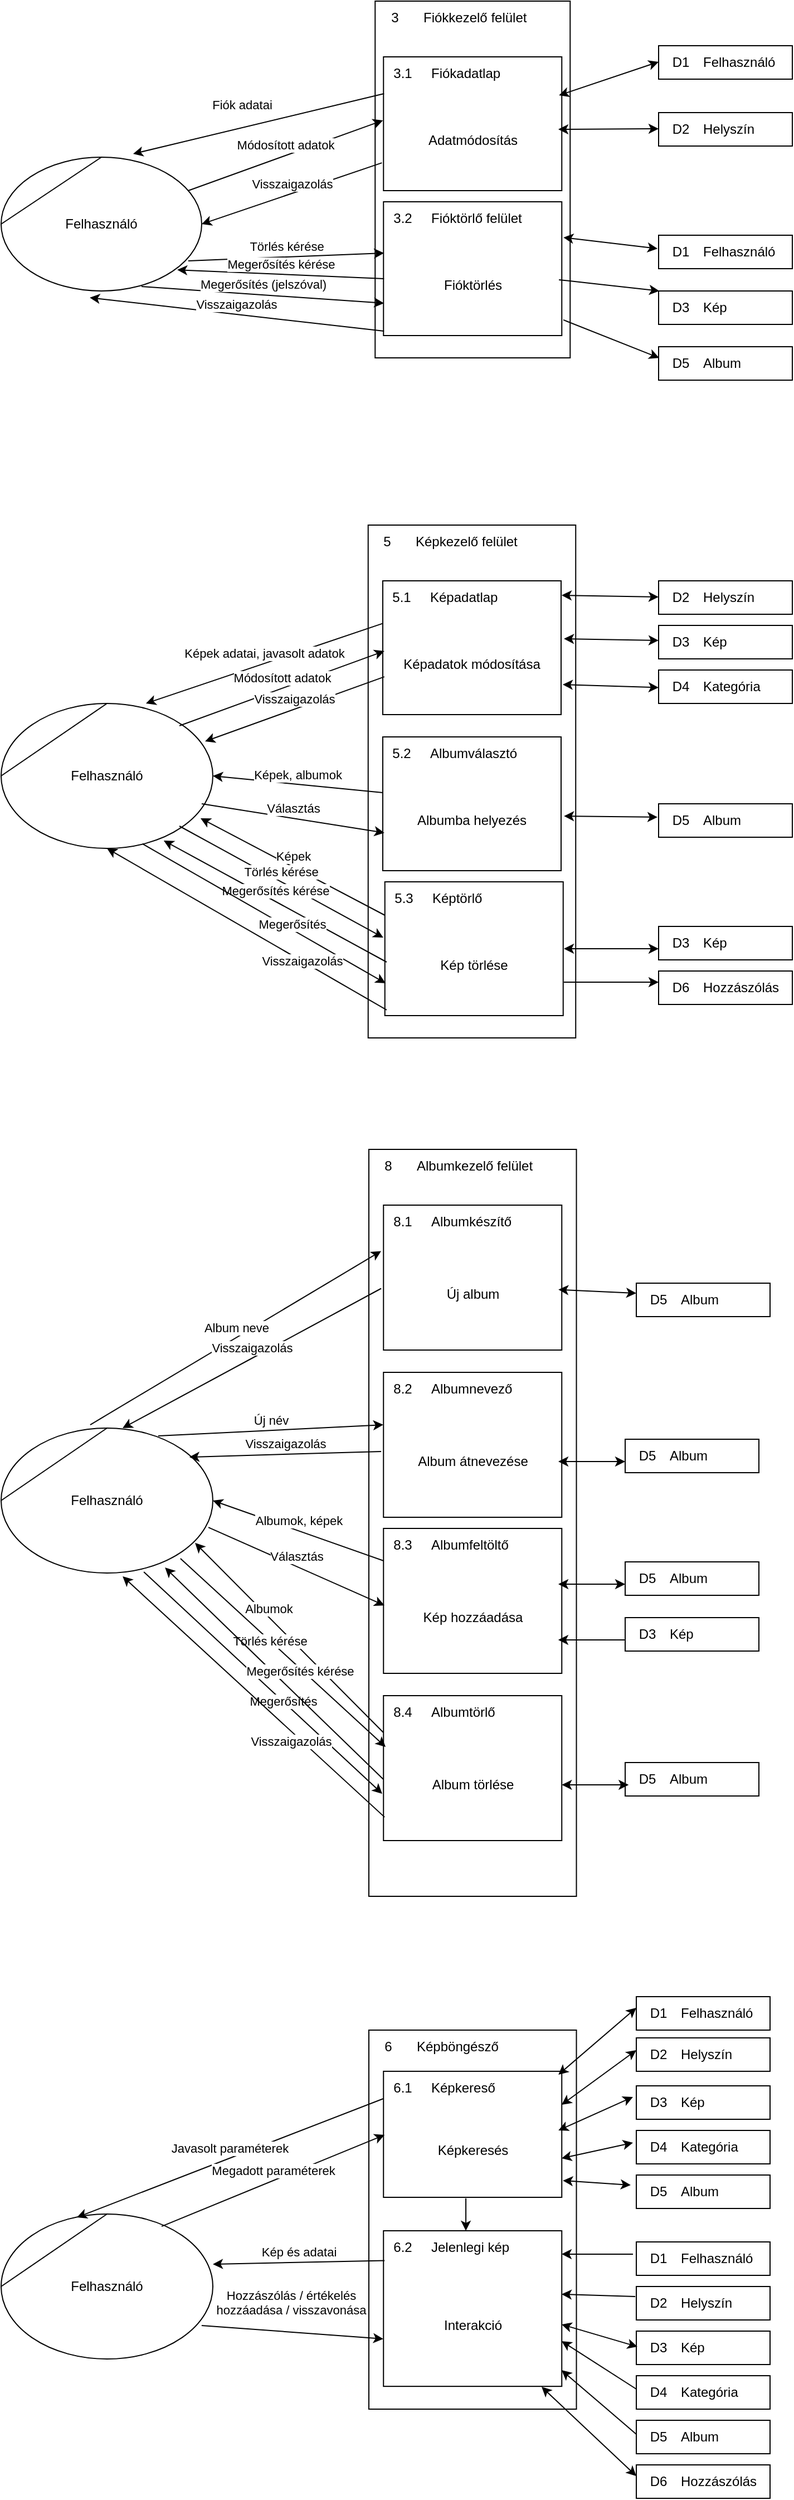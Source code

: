 <mxfile version="20.8.20" type="device"><diagram name="Page-1" id="T1w9pphFqEDVjOHzvAUB"><mxGraphModel dx="1434" dy="782" grid="1" gridSize="10" guides="1" tooltips="1" connect="1" arrows="1" fold="1" page="1" pageScale="1" pageWidth="850" pageHeight="1100" math="0" shadow="0"><root><mxCell id="0"/><mxCell id="1" parent="0"/><mxCell id="KtsUiahS996aMo-irv2C-1" value="" style="html=1;dashed=0;whitespace=wrap;shape=mxgraph.dfd.process;align=center;container=1;collapsible=0;spacingTop=30;" parent="1" vertex="1"><mxGeometry x="345.63" y="80" width="175" height="320" as="geometry"/></mxCell><mxCell id="KtsUiahS996aMo-irv2C-2" value="3" style="text;html=1;strokeColor=none;fillColor=none;align=center;verticalAlign=middle;whiteSpace=wrap;rounded=0;movable=0;resizable=0;rotatable=0;cloneable=0;deletable=0;connectable=0;allowArrows=0;pointerEvents=1;" parent="KtsUiahS996aMo-irv2C-1" vertex="1"><mxGeometry width="35" height="30" as="geometry"/></mxCell><mxCell id="KtsUiahS996aMo-irv2C-3" value="Fiókkezelő felület" style="text;html=1;strokeColor=none;fillColor=none;align=left;verticalAlign=middle;whiteSpace=wrap;rounded=0;movable=0;resizable=0;connectable=0;allowArrows=0;rotatable=0;cloneable=0;deletable=0;spacingLeft=6;autosize=1;resizeWidth=0;" parent="KtsUiahS996aMo-irv2C-1" vertex="1"><mxGeometry x="35" width="120" height="30" as="geometry"/></mxCell><mxCell id="I2W6EsrsI5JQL8jEKUmp-7" value="Fióktörlés" style="html=1;dashed=0;whitespace=wrap;shape=mxgraph.dfd.process2;align=center;container=1;collapsible=0;spacingTop=30;" parent="KtsUiahS996aMo-irv2C-1" vertex="1"><mxGeometry x="7.5" y="180" width="160" height="120" as="geometry"/></mxCell><mxCell id="I2W6EsrsI5JQL8jEKUmp-8" value="3.2" style="text;html=1;strokeColor=none;fillColor=none;align=center;verticalAlign=middle;whiteSpace=wrap;rounded=0;connectable=0;allowArrows=0;editable=1;movable=0;resizable=0;rotatable=0;deletable=0;locked=0;cloneable=0;" parent="I2W6EsrsI5JQL8jEKUmp-7" vertex="1"><mxGeometry width="35" height="30" as="geometry"/></mxCell><mxCell id="I2W6EsrsI5JQL8jEKUmp-9" value="Fióktörlő felület" style="text;strokeColor=none;fillColor=none;align=left;verticalAlign=middle;whiteSpace=wrap;rounded=0;autosize=1;connectable=0;allowArrows=0;movable=0;resizable=0;rotatable=0;deletable=0;cloneable=0;spacingLeft=6;fontStyle=0;html=1;" parent="I2W6EsrsI5JQL8jEKUmp-7" vertex="1"><mxGeometry x="35" width="110" height="30" as="geometry"/></mxCell><mxCell id="I2W6EsrsI5JQL8jEKUmp-22" value="" style="endArrow=classic;html=1;rounded=0;verticalAlign=bottom;exitX=0.984;exitY=0.583;exitDx=0;exitDy=0;exitPerimeter=0;" parent="I2W6EsrsI5JQL8jEKUmp-7" source="I2W6EsrsI5JQL8jEKUmp-7" edge="1"><mxGeometry width="50" height="50" relative="1" as="geometry"><mxPoint x="127.5" y="80" as="sourcePoint"/><mxPoint x="247.5" y="80" as="targetPoint"/></mxGeometry></mxCell><mxCell id="KtsUiahS996aMo-irv2C-7" value="Adatmódosítás" style="html=1;dashed=0;whitespace=wrap;shape=mxgraph.dfd.process2;align=center;container=1;collapsible=0;spacingTop=30;" parent="KtsUiahS996aMo-irv2C-1" vertex="1"><mxGeometry x="7.5" y="50" width="160" height="120" as="geometry"/></mxCell><mxCell id="KtsUiahS996aMo-irv2C-8" value="3.1" style="text;html=1;strokeColor=none;fillColor=none;align=center;verticalAlign=middle;whiteSpace=wrap;rounded=0;connectable=0;allowArrows=0;editable=1;movable=0;resizable=0;rotatable=0;deletable=0;locked=0;cloneable=0;" parent="KtsUiahS996aMo-irv2C-7" vertex="1"><mxGeometry width="35" height="30" as="geometry"/></mxCell><mxCell id="KtsUiahS996aMo-irv2C-9" value="Fiókadatlap" style="text;strokeColor=none;fillColor=none;align=left;verticalAlign=middle;whiteSpace=wrap;rounded=0;autosize=1;connectable=0;allowArrows=0;movable=0;resizable=0;rotatable=0;deletable=0;cloneable=0;spacingLeft=6;fontStyle=0;html=1;" parent="KtsUiahS996aMo-irv2C-7" vertex="1"><mxGeometry x="35" width="90" height="30" as="geometry"/></mxCell><mxCell id="KtsUiahS996aMo-irv2C-10" value="Felhasználó" style="shape=stencil(tZRtjoMgEIZPw98GJR6gYXfvQe10nZQCAbYft99RNKlW7GajiTGZeeXhnZGBCRka5YCVvGHig5VlwTm9Kb5NYhUc1DElr8qjOmhISojenuGGx9gz0DTgMbaq+GR8T9+0j5C1NYYgaE0YKU86wRQaWsvvCdZv/xhFjvgXiOB7kynLyq+/Y3fVNuBiI79j7OB+db/rgceOi61+3Grg4v9YISmTO9xCHlR9/vb2xxxnzYDW6AK8OfLTeZzO66ynzM5CnqyHBUsn1DqN9UITnWoH/kUY5Iu9PtVUzRY1jx4IGk22K9UioSs+44+uvFxl3bKX1nTZdE12iV8=);whiteSpace=wrap;html=1;" parent="1" vertex="1"><mxGeometry x="10" y="220" width="180" height="120" as="geometry"/></mxCell><mxCell id="KtsUiahS996aMo-irv2C-11" value="Fiók adatai" style="endArrow=classic;html=1;rounded=0;verticalAlign=bottom;entryX=0.658;entryY=-0.025;entryDx=0;entryDy=0;entryPerimeter=0;exitX=0.003;exitY=0.275;exitDx=0;exitDy=0;exitPerimeter=0;" parent="1" source="KtsUiahS996aMo-irv2C-7" target="KtsUiahS996aMo-irv2C-10" edge="1"><mxGeometry x="0.111" y="-11" width="50" height="50" relative="1" as="geometry"><mxPoint x="190" y="150" as="sourcePoint"/><mxPoint x="310" y="150" as="targetPoint"/><mxPoint as="offset"/></mxGeometry></mxCell><mxCell id="KtsUiahS996aMo-irv2C-12" value="Módosított adatok" style="endArrow=classic;html=1;rounded=0;verticalAlign=bottom;entryX=-0.003;entryY=0.475;entryDx=0;entryDy=0;entryPerimeter=0;exitX=0.933;exitY=0.25;exitDx=0;exitDy=0;exitPerimeter=0;" parent="1" source="KtsUiahS996aMo-irv2C-10" target="KtsUiahS996aMo-irv2C-7" edge="1"><mxGeometry width="50" height="50" relative="1" as="geometry"><mxPoint x="180" y="230" as="sourcePoint"/><mxPoint x="280" y="230" as="targetPoint"/></mxGeometry></mxCell><mxCell id="KtsUiahS996aMo-irv2C-13" value="Visszaigazolás" style="endArrow=classic;html=1;rounded=0;verticalAlign=bottom;exitX=-0.009;exitY=0.792;exitDx=0;exitDy=0;exitPerimeter=0;entryX=1;entryY=0.5;entryDx=0;entryDy=0;" parent="1" source="KtsUiahS996aMo-irv2C-7" target="KtsUiahS996aMo-irv2C-10" edge="1"><mxGeometry width="50" height="50" relative="1" as="geometry"><mxPoint x="240" y="250" as="sourcePoint"/><mxPoint x="360" y="250" as="targetPoint"/></mxGeometry></mxCell><mxCell id="I2W6EsrsI5JQL8jEKUmp-1" value="Felhasználó" style="html=1;dashed=0;whitespace=wrap;shape=mxgraph.dfd.dataStoreID2;align=left;spacingLeft=38;container=1;collapsible=0;" parent="1" vertex="1"><mxGeometry x="600" y="120" width="120" height="30" as="geometry"/></mxCell><mxCell id="I2W6EsrsI5JQL8jEKUmp-2" value="D1" style="text;html=1;strokeColor=none;fillColor=none;align=center;verticalAlign=middle;whiteSpace=wrap;rounded=0;connectable=0;allowArrows=0;movable=0;resizable=0;rotatable=0;cloneable=0;deletable=0;" parent="I2W6EsrsI5JQL8jEKUmp-1" vertex="1"><mxGeometry x="5" width="30" height="30" as="geometry"/></mxCell><mxCell id="I2W6EsrsI5JQL8jEKUmp-3" value="Helyszín" style="html=1;dashed=0;whitespace=wrap;shape=mxgraph.dfd.dataStoreID2;align=left;spacingLeft=38;container=1;collapsible=0;" parent="1" vertex="1"><mxGeometry x="600" y="180" width="120" height="30" as="geometry"/></mxCell><mxCell id="I2W6EsrsI5JQL8jEKUmp-4" value="D2" style="text;html=1;strokeColor=none;fillColor=none;align=center;verticalAlign=middle;whiteSpace=wrap;rounded=0;connectable=0;allowArrows=0;movable=0;resizable=0;rotatable=0;cloneable=0;deletable=0;" parent="I2W6EsrsI5JQL8jEKUmp-3" vertex="1"><mxGeometry x="5" width="30" height="30" as="geometry"/></mxCell><mxCell id="I2W6EsrsI5JQL8jEKUmp-5" value="" style="endArrow=classic;startArrow=classic;html=1;rounded=0;verticalAlign=bottom;exitX=0.984;exitY=0.288;exitDx=0;exitDy=0;exitPerimeter=0;" parent="1" source="KtsUiahS996aMo-irv2C-7" edge="1"><mxGeometry width="50" height="50" relative="1" as="geometry"><mxPoint x="530" y="140" as="sourcePoint"/><mxPoint x="600" y="134.5" as="targetPoint"/></mxGeometry></mxCell><mxCell id="I2W6EsrsI5JQL8jEKUmp-6" value="" style="endArrow=classic;startArrow=classic;html=1;rounded=0;verticalAlign=bottom;exitX=0.984;exitY=0.288;exitDx=0;exitDy=0;exitPerimeter=0;" parent="1" edge="1"><mxGeometry width="50" height="50" relative="1" as="geometry"><mxPoint x="510" y="195" as="sourcePoint"/><mxPoint x="600" y="194.5" as="targetPoint"/></mxGeometry></mxCell><mxCell id="I2W6EsrsI5JQL8jEKUmp-10" value="Törlés kérése" style="endArrow=classic;html=1;rounded=0;verticalAlign=bottom;entryX=0.003;entryY=0.383;entryDx=0;entryDy=0;entryPerimeter=0;exitX=0.933;exitY=0.775;exitDx=0;exitDy=0;exitPerimeter=0;" parent="1" source="KtsUiahS996aMo-irv2C-10" target="I2W6EsrsI5JQL8jEKUmp-7" edge="1"><mxGeometry width="50" height="50" relative="1" as="geometry"><mxPoint x="160" y="290" as="sourcePoint"/><mxPoint x="280" y="290" as="targetPoint"/></mxGeometry></mxCell><mxCell id="I2W6EsrsI5JQL8jEKUmp-11" value="Megerősítés kérése" style="endArrow=classic;html=1;rounded=0;verticalAlign=bottom;entryX=0.878;entryY=0.842;entryDx=0;entryDy=0;entryPerimeter=0;exitX=0.003;exitY=0.575;exitDx=0;exitDy=0;exitPerimeter=0;" parent="1" source="I2W6EsrsI5JQL8jEKUmp-7" target="KtsUiahS996aMo-irv2C-10" edge="1"><mxGeometry width="50" height="50" relative="1" as="geometry"><mxPoint x="210" y="340" as="sourcePoint"/><mxPoint x="330" y="340" as="targetPoint"/></mxGeometry></mxCell><mxCell id="I2W6EsrsI5JQL8jEKUmp-12" value="Megerősítés (jelszóval)" style="endArrow=classic;html=1;rounded=0;verticalAlign=bottom;entryX=0.003;entryY=0.758;entryDx=0;entryDy=0;entryPerimeter=0;exitX=0.7;exitY=0.967;exitDx=0;exitDy=0;exitPerimeter=0;" parent="1" source="KtsUiahS996aMo-irv2C-10" target="I2W6EsrsI5JQL8jEKUmp-7" edge="1"><mxGeometry width="50" height="50" relative="1" as="geometry"><mxPoint x="130" y="300" as="sourcePoint"/><mxPoint x="250" y="300" as="targetPoint"/></mxGeometry></mxCell><mxCell id="I2W6EsrsI5JQL8jEKUmp-13" value="Visszaigazolás" style="endArrow=classic;html=1;rounded=0;verticalAlign=bottom;exitX=0.003;exitY=0.967;exitDx=0;exitDy=0;exitPerimeter=0;entryX=0.442;entryY=1.05;entryDx=0;entryDy=0;entryPerimeter=0;" parent="1" source="I2W6EsrsI5JQL8jEKUmp-7" target="KtsUiahS996aMo-irv2C-10" edge="1"><mxGeometry width="50" height="50" relative="1" as="geometry"><mxPoint y="300" as="sourcePoint"/><mxPoint x="120" y="300" as="targetPoint"/></mxGeometry></mxCell><mxCell id="I2W6EsrsI5JQL8jEKUmp-14" value="Felhasználó" style="html=1;dashed=0;whitespace=wrap;shape=mxgraph.dfd.dataStoreID2;align=left;spacingLeft=38;container=1;collapsible=0;" parent="1" vertex="1"><mxGeometry x="600" y="290" width="120" height="30" as="geometry"/></mxCell><mxCell id="I2W6EsrsI5JQL8jEKUmp-15" value="D1" style="text;html=1;strokeColor=none;fillColor=none;align=center;verticalAlign=middle;whiteSpace=wrap;rounded=0;connectable=0;allowArrows=0;movable=0;resizable=0;rotatable=0;cloneable=0;deletable=0;" parent="I2W6EsrsI5JQL8jEKUmp-14" vertex="1"><mxGeometry x="5" width="30" height="30" as="geometry"/></mxCell><mxCell id="I2W6EsrsI5JQL8jEKUmp-16" value="" style="endArrow=classic;startArrow=classic;html=1;rounded=0;verticalAlign=bottom;exitX=1.009;exitY=0.267;exitDx=0;exitDy=0;exitPerimeter=0;entryX=-0.008;entryY=0.4;entryDx=0;entryDy=0;entryPerimeter=0;" parent="1" source="I2W6EsrsI5JQL8jEKUmp-7" target="I2W6EsrsI5JQL8jEKUmp-14" edge="1"><mxGeometry width="50" height="50" relative="1" as="geometry"><mxPoint x="530" y="299" as="sourcePoint"/><mxPoint x="600" y="299" as="targetPoint"/></mxGeometry></mxCell><mxCell id="I2W6EsrsI5JQL8jEKUmp-18" value="Kép" style="html=1;dashed=0;whitespace=wrap;shape=mxgraph.dfd.dataStoreID2;align=left;spacingLeft=38;container=1;collapsible=0;" parent="1" vertex="1"><mxGeometry x="600" y="340" width="120" height="30" as="geometry"/></mxCell><mxCell id="I2W6EsrsI5JQL8jEKUmp-19" value="D3" style="text;html=1;strokeColor=none;fillColor=none;align=center;verticalAlign=middle;whiteSpace=wrap;rounded=0;connectable=0;allowArrows=0;movable=0;resizable=0;rotatable=0;cloneable=0;deletable=0;" parent="I2W6EsrsI5JQL8jEKUmp-18" vertex="1"><mxGeometry x="5" width="30" height="30" as="geometry"/></mxCell><mxCell id="I2W6EsrsI5JQL8jEKUmp-20" value="Album" style="html=1;dashed=0;whitespace=wrap;shape=mxgraph.dfd.dataStoreID2;align=left;spacingLeft=38;container=1;collapsible=0;" parent="1" vertex="1"><mxGeometry x="600" y="390" width="120" height="30" as="geometry"/></mxCell><mxCell id="I2W6EsrsI5JQL8jEKUmp-21" value="D5" style="text;html=1;strokeColor=none;fillColor=none;align=center;verticalAlign=middle;whiteSpace=wrap;rounded=0;connectable=0;allowArrows=0;movable=0;resizable=0;rotatable=0;cloneable=0;deletable=0;" parent="I2W6EsrsI5JQL8jEKUmp-20" vertex="1"><mxGeometry x="5" width="30" height="30" as="geometry"/></mxCell><mxCell id="I2W6EsrsI5JQL8jEKUmp-23" value="" style="endArrow=classic;html=1;rounded=0;verticalAlign=bottom;exitX=1.009;exitY=0.883;exitDx=0;exitDy=0;exitPerimeter=0;" parent="1" source="I2W6EsrsI5JQL8jEKUmp-7" edge="1"><mxGeometry width="50" height="50" relative="1" as="geometry"><mxPoint x="510" y="390" as="sourcePoint"/><mxPoint x="600.5" y="400" as="targetPoint"/></mxGeometry></mxCell><mxCell id="SFYIpEGOFSWg1pMCcQWW-30" value="" style="html=1;dashed=0;whitespace=wrap;shape=mxgraph.dfd.process;align=center;container=1;collapsible=0;spacingTop=30;" parent="1" vertex="1"><mxGeometry x="339.37" y="550" width="186.25" height="460" as="geometry"/></mxCell><mxCell id="SFYIpEGOFSWg1pMCcQWW-31" value="5" style="text;html=1;strokeColor=none;fillColor=none;align=center;verticalAlign=middle;whiteSpace=wrap;rounded=0;movable=0;resizable=0;rotatable=0;cloneable=0;deletable=0;connectable=0;allowArrows=0;pointerEvents=1;" parent="SFYIpEGOFSWg1pMCcQWW-30" vertex="1"><mxGeometry width="35" height="30" as="geometry"/></mxCell><mxCell id="SFYIpEGOFSWg1pMCcQWW-32" value="Képkezelő felület" style="text;html=1;strokeColor=none;fillColor=none;align=left;verticalAlign=middle;whiteSpace=wrap;rounded=0;movable=0;resizable=0;connectable=0;allowArrows=0;rotatable=0;cloneable=0;deletable=0;spacingLeft=6;autosize=1;resizeWidth=0;" parent="SFYIpEGOFSWg1pMCcQWW-30" vertex="1"><mxGeometry x="35" width="120" height="30" as="geometry"/></mxCell><mxCell id="SFYIpEGOFSWg1pMCcQWW-33" value="Képadatok módosítása" style="html=1;dashed=0;whitespace=wrap;shape=mxgraph.dfd.process2;align=center;container=1;collapsible=0;spacingTop=30;" parent="SFYIpEGOFSWg1pMCcQWW-30" vertex="1"><mxGeometry x="13.12" y="50" width="160" height="120" as="geometry"/></mxCell><mxCell id="SFYIpEGOFSWg1pMCcQWW-34" value="5.1" style="text;html=1;strokeColor=none;fillColor=none;align=center;verticalAlign=middle;whiteSpace=wrap;rounded=0;connectable=0;allowArrows=0;editable=1;movable=0;resizable=0;rotatable=0;deletable=0;locked=0;cloneable=0;" parent="SFYIpEGOFSWg1pMCcQWW-33" vertex="1"><mxGeometry width="35" height="30" as="geometry"/></mxCell><mxCell id="SFYIpEGOFSWg1pMCcQWW-35" value="Képadatlap" style="text;strokeColor=none;fillColor=none;align=left;verticalAlign=middle;whiteSpace=wrap;rounded=0;autosize=1;connectable=0;allowArrows=0;movable=0;resizable=0;rotatable=0;deletable=0;cloneable=0;spacingLeft=6;fontStyle=0;html=1;" parent="SFYIpEGOFSWg1pMCcQWW-33" vertex="1"><mxGeometry x="35" width="90" height="30" as="geometry"/></mxCell><mxCell id="YsgvC9iL1TZ9_UVpv816-10" value="" style="endArrow=classic;startArrow=classic;html=1;rounded=0;verticalAlign=bottom;exitX=1.003;exitY=0.108;exitDx=0;exitDy=0;exitPerimeter=0;" parent="SFYIpEGOFSWg1pMCcQWW-33" source="SFYIpEGOFSWg1pMCcQWW-33" edge="1"><mxGeometry width="50" height="50" relative="1" as="geometry"><mxPoint x="177.51" y="15" as="sourcePoint"/><mxPoint x="247.51" y="14.5" as="targetPoint"/></mxGeometry></mxCell><mxCell id="SFYIpEGOFSWg1pMCcQWW-36" value="Albumba helyezés" style="html=1;dashed=0;whitespace=wrap;shape=mxgraph.dfd.process2;align=center;container=1;collapsible=0;spacingTop=30;" parent="SFYIpEGOFSWg1pMCcQWW-30" vertex="1"><mxGeometry x="13.12" y="190" width="160" height="120" as="geometry"/></mxCell><mxCell id="SFYIpEGOFSWg1pMCcQWW-37" value="5.2" style="text;html=1;strokeColor=none;fillColor=none;align=center;verticalAlign=middle;whiteSpace=wrap;rounded=0;connectable=0;allowArrows=0;editable=1;movable=0;resizable=0;rotatable=0;deletable=0;locked=0;cloneable=0;" parent="SFYIpEGOFSWg1pMCcQWW-36" vertex="1"><mxGeometry width="35" height="30" as="geometry"/></mxCell><mxCell id="SFYIpEGOFSWg1pMCcQWW-38" value="Albumválasztó" style="text;strokeColor=none;fillColor=none;align=left;verticalAlign=middle;whiteSpace=wrap;rounded=0;autosize=1;connectable=0;allowArrows=0;movable=0;resizable=0;rotatable=0;deletable=0;cloneable=0;spacingLeft=6;fontStyle=0;html=1;" parent="SFYIpEGOFSWg1pMCcQWW-36" vertex="1"><mxGeometry x="35" width="110" height="30" as="geometry"/></mxCell><mxCell id="YsgvC9iL1TZ9_UVpv816-14" value="Képek, albumok" style="endArrow=classic;html=1;rounded=0;verticalAlign=bottom;entryX=1;entryY=0.5;entryDx=0;entryDy=0;" parent="SFYIpEGOFSWg1pMCcQWW-36" target="SFYIpEGOFSWg1pMCcQWW-42" edge="1"><mxGeometry width="50" height="50" relative="1" as="geometry"><mxPoint y="50" as="sourcePoint"/><mxPoint x="120" y="50" as="targetPoint"/></mxGeometry></mxCell><mxCell id="SFYIpEGOFSWg1pMCcQWW-39" value="Kép törlése" style="html=1;dashed=0;whitespace=wrap;shape=mxgraph.dfd.process2;align=center;container=1;collapsible=0;spacingTop=30;" parent="SFYIpEGOFSWg1pMCcQWW-30" vertex="1"><mxGeometry x="15.0" y="320" width="160" height="120" as="geometry"/></mxCell><mxCell id="SFYIpEGOFSWg1pMCcQWW-40" value="5.3" style="text;html=1;strokeColor=none;fillColor=none;align=center;verticalAlign=middle;whiteSpace=wrap;rounded=0;connectable=0;allowArrows=0;editable=1;movable=0;resizable=0;rotatable=0;deletable=0;locked=0;cloneable=0;" parent="SFYIpEGOFSWg1pMCcQWW-39" vertex="1"><mxGeometry width="35" height="30" as="geometry"/></mxCell><mxCell id="SFYIpEGOFSWg1pMCcQWW-41" value="Képtörlő" style="text;strokeColor=none;fillColor=none;align=left;verticalAlign=middle;whiteSpace=wrap;rounded=0;autosize=1;connectable=0;allowArrows=0;movable=0;resizable=0;rotatable=0;deletable=0;cloneable=0;spacingLeft=6;fontStyle=0;html=1;" parent="SFYIpEGOFSWg1pMCcQWW-39" vertex="1"><mxGeometry x="35" width="70" height="30" as="geometry"/></mxCell><mxCell id="YsgvC9iL1TZ9_UVpv816-30" value="Képek" style="endArrow=classic;html=1;rounded=0;verticalAlign=bottom;entryX=0.942;entryY=0.792;entryDx=0;entryDy=0;entryPerimeter=0;" parent="SFYIpEGOFSWg1pMCcQWW-39" target="SFYIpEGOFSWg1pMCcQWW-42" edge="1"><mxGeometry width="50" height="50" relative="1" as="geometry"><mxPoint y="30" as="sourcePoint"/><mxPoint x="120" y="30" as="targetPoint"/></mxGeometry></mxCell><mxCell id="SFYIpEGOFSWg1pMCcQWW-42" value="Felhasználó" style="shape=stencil(tZRtjoMgEIZPw98GJR6gYXfvQe10nZQCAbYft99RNKlW7GajiTGZeeXhnZGBCRka5YCVvGHig5VlwTm9Kb5NYhUc1DElr8qjOmhISojenuGGx9gz0DTgMbaq+GR8T9+0j5C1NYYgaE0YKU86wRQaWsvvCdZv/xhFjvgXiOB7kynLyq+/Y3fVNuBiI79j7OB+db/rgceOi61+3Grg4v9YISmTO9xCHlR9/vb2xxxnzYDW6AK8OfLTeZzO66ynzM5CnqyHBUsn1DqN9UITnWoH/kUY5Iu9PtVUzRY1jx4IGk22K9UioSs+44+uvFxl3bKX1nTZdE12iV8=);whiteSpace=wrap;html=1;" parent="1" vertex="1"><mxGeometry x="10" y="710" width="190" height="130" as="geometry"/></mxCell><mxCell id="YsgvC9iL1TZ9_UVpv816-1" value="Képek adatai, javasolt adatok" style="endArrow=classic;html=1;rounded=0;verticalAlign=bottom;exitX=0.003;exitY=0.317;exitDx=0;exitDy=0;exitPerimeter=0;entryX=0.684;entryY=0;entryDx=0;entryDy=0;entryPerimeter=0;" parent="1" source="SFYIpEGOFSWg1pMCcQWW-33" target="SFYIpEGOFSWg1pMCcQWW-42" edge="1"><mxGeometry width="50" height="50" relative="1" as="geometry"><mxPoint x="160" y="660" as="sourcePoint"/><mxPoint x="280" y="660" as="targetPoint"/></mxGeometry></mxCell><mxCell id="YsgvC9iL1TZ9_UVpv816-2" value="Módosított adatok" style="endArrow=classic;html=1;rounded=0;verticalAlign=bottom;entryX=0.009;entryY=0.525;entryDx=0;entryDy=0;entryPerimeter=0;" parent="1" target="SFYIpEGOFSWg1pMCcQWW-33" edge="1"><mxGeometry width="50" height="50" relative="1" as="geometry"><mxPoint x="170" y="730" as="sourcePoint"/><mxPoint x="310" y="690" as="targetPoint"/></mxGeometry></mxCell><mxCell id="YsgvC9iL1TZ9_UVpv816-3" value="Visszaigazolás" style="endArrow=classic;html=1;rounded=0;verticalAlign=bottom;exitX=0.009;exitY=0.717;exitDx=0;exitDy=0;exitPerimeter=0;entryX=0.963;entryY=0.262;entryDx=0;entryDy=0;entryPerimeter=0;" parent="1" source="SFYIpEGOFSWg1pMCcQWW-33" target="SFYIpEGOFSWg1pMCcQWW-42" edge="1"><mxGeometry width="50" height="50" relative="1" as="geometry"><mxPoint x="260" y="740" as="sourcePoint"/><mxPoint x="380" y="740" as="targetPoint"/></mxGeometry></mxCell><mxCell id="YsgvC9iL1TZ9_UVpv816-4" value="Helyszín" style="html=1;dashed=0;whitespace=wrap;shape=mxgraph.dfd.dataStoreID2;align=left;spacingLeft=38;container=1;collapsible=0;" parent="1" vertex="1"><mxGeometry x="600" y="600" width="120" height="30" as="geometry"/></mxCell><mxCell id="YsgvC9iL1TZ9_UVpv816-5" value="D2" style="text;html=1;strokeColor=none;fillColor=none;align=center;verticalAlign=middle;whiteSpace=wrap;rounded=0;connectable=0;allowArrows=0;movable=0;resizable=0;rotatable=0;cloneable=0;deletable=0;" parent="YsgvC9iL1TZ9_UVpv816-4" vertex="1"><mxGeometry x="5" width="30" height="30" as="geometry"/></mxCell><mxCell id="YsgvC9iL1TZ9_UVpv816-6" value="Kép" style="html=1;dashed=0;whitespace=wrap;shape=mxgraph.dfd.dataStoreID2;align=left;spacingLeft=38;container=1;collapsible=0;" parent="1" vertex="1"><mxGeometry x="600" y="640" width="120" height="30" as="geometry"/></mxCell><mxCell id="YsgvC9iL1TZ9_UVpv816-7" value="D3" style="text;html=1;strokeColor=none;fillColor=none;align=center;verticalAlign=middle;whiteSpace=wrap;rounded=0;connectable=0;allowArrows=0;movable=0;resizable=0;rotatable=0;cloneable=0;deletable=0;" parent="YsgvC9iL1TZ9_UVpv816-6" vertex="1"><mxGeometry x="5" width="30" height="30" as="geometry"/></mxCell><mxCell id="YsgvC9iL1TZ9_UVpv816-8" value="Kategória" style="html=1;dashed=0;whitespace=wrap;shape=mxgraph.dfd.dataStoreID2;align=left;spacingLeft=38;container=1;collapsible=0;" parent="1" vertex="1"><mxGeometry x="600" y="680" width="120" height="30" as="geometry"/></mxCell><mxCell id="YsgvC9iL1TZ9_UVpv816-9" value="D4" style="text;html=1;strokeColor=none;fillColor=none;align=center;verticalAlign=middle;whiteSpace=wrap;rounded=0;connectable=0;allowArrows=0;movable=0;resizable=0;rotatable=0;cloneable=0;deletable=0;" parent="YsgvC9iL1TZ9_UVpv816-8" vertex="1"><mxGeometry x="5" width="30" height="30" as="geometry"/></mxCell><mxCell id="YsgvC9iL1TZ9_UVpv816-11" value="" style="endArrow=classic;startArrow=classic;html=1;rounded=0;verticalAlign=bottom;exitX=1.016;exitY=0.433;exitDx=0;exitDy=0;exitPerimeter=0;" parent="1" source="SFYIpEGOFSWg1pMCcQWW-33" edge="1"><mxGeometry width="50" height="50" relative="1" as="geometry"><mxPoint x="513.49" y="680" as="sourcePoint"/><mxPoint x="600" y="653.5" as="targetPoint"/></mxGeometry></mxCell><mxCell id="YsgvC9iL1TZ9_UVpv816-13" value="" style="endArrow=classic;startArrow=classic;html=1;rounded=0;verticalAlign=bottom;exitX=1.009;exitY=0.775;exitDx=0;exitDy=0;exitPerimeter=0;" parent="1" source="SFYIpEGOFSWg1pMCcQWW-33" edge="1"><mxGeometry width="50" height="50" relative="1" as="geometry"><mxPoint x="530" y="690" as="sourcePoint"/><mxPoint x="600" y="695.75" as="targetPoint"/></mxGeometry></mxCell><mxCell id="YsgvC9iL1TZ9_UVpv816-15" value="Választás" style="endArrow=classic;html=1;rounded=0;verticalAlign=bottom;entryX=0.009;entryY=0.717;entryDx=0;entryDy=0;entryPerimeter=0;" parent="1" target="SFYIpEGOFSWg1pMCcQWW-36" edge="1"><mxGeometry width="50" height="50" relative="1" as="geometry"><mxPoint x="190" y="800" as="sourcePoint"/><mxPoint x="310" y="800" as="targetPoint"/></mxGeometry></mxCell><mxCell id="YsgvC9iL1TZ9_UVpv816-18" value="" style="endArrow=classic;startArrow=classic;html=1;rounded=0;verticalAlign=bottom;exitX=1.016;exitY=0.592;exitDx=0;exitDy=0;exitPerimeter=0;entryX=-0.008;entryY=0.4;entryDx=0;entryDy=0;entryPerimeter=0;" parent="1" source="SFYIpEGOFSWg1pMCcQWW-36" edge="1"><mxGeometry width="50" height="50" relative="1" as="geometry"><mxPoint x="540" y="810" as="sourcePoint"/><mxPoint x="599.04" y="812" as="targetPoint"/></mxGeometry></mxCell><mxCell id="YsgvC9iL1TZ9_UVpv816-20" value="Törlés kérése" style="endArrow=classic;html=1;rounded=0;verticalAlign=bottom;entryX=-0.009;entryY=0.417;entryDx=0;entryDy=0;entryPerimeter=0;" parent="1" target="SFYIpEGOFSWg1pMCcQWW-39" edge="1"><mxGeometry width="50" height="50" relative="1" as="geometry"><mxPoint x="170" y="820" as="sourcePoint"/><mxPoint x="290" y="820" as="targetPoint"/></mxGeometry></mxCell><mxCell id="YsgvC9iL1TZ9_UVpv816-21" value="Megerősítés kérése" style="endArrow=classic;html=1;rounded=0;verticalAlign=bottom;entryX=0.768;entryY=0.946;entryDx=0;entryDy=0;entryPerimeter=0;exitX=0.01;exitY=0.6;exitDx=0;exitDy=0;exitPerimeter=0;" parent="1" source="SFYIpEGOFSWg1pMCcQWW-39" target="SFYIpEGOFSWg1pMCcQWW-42" edge="1"><mxGeometry width="50" height="50" relative="1" as="geometry"><mxPoint x="350" y="930" as="sourcePoint"/><mxPoint x="370" y="930" as="targetPoint"/></mxGeometry></mxCell><mxCell id="YsgvC9iL1TZ9_UVpv816-23" value="Megerősítés" style="endArrow=classic;html=1;rounded=0;verticalAlign=bottom;exitX=0.668;exitY=0.969;exitDx=0;exitDy=0;exitPerimeter=0;entryX=0.004;entryY=0.758;entryDx=0;entryDy=0;entryPerimeter=0;" parent="1" source="SFYIpEGOFSWg1pMCcQWW-42" target="SFYIpEGOFSWg1pMCcQWW-39" edge="1"><mxGeometry x="0.247" y="-4" width="50" height="50" relative="1" as="geometry"><mxPoint x="130" y="880" as="sourcePoint"/><mxPoint x="250" y="880" as="targetPoint"/><mxPoint as="offset"/></mxGeometry></mxCell><mxCell id="YsgvC9iL1TZ9_UVpv816-24" value="Visszaigazolás" style="endArrow=classic;html=1;rounded=0;verticalAlign=bottom;exitX=0.01;exitY=0.958;exitDx=0;exitDy=0;exitPerimeter=0;entryX=0.5;entryY=1;entryDx=0;entryDy=0;" parent="1" source="SFYIpEGOFSWg1pMCcQWW-39" target="SFYIpEGOFSWg1pMCcQWW-42" edge="1"><mxGeometry x="-0.425" y="8" width="50" height="50" relative="1" as="geometry"><mxPoint x="170" y="990" as="sourcePoint"/><mxPoint x="290" y="990" as="targetPoint"/><mxPoint as="offset"/></mxGeometry></mxCell><mxCell id="YsgvC9iL1TZ9_UVpv816-25" value="Kép" style="html=1;dashed=0;whitespace=wrap;shape=mxgraph.dfd.dataStoreID2;align=left;spacingLeft=38;container=1;collapsible=0;" parent="1" vertex="1"><mxGeometry x="600" y="910" width="120" height="30" as="geometry"/></mxCell><mxCell id="YsgvC9iL1TZ9_UVpv816-26" value="D3" style="text;html=1;strokeColor=none;fillColor=none;align=center;verticalAlign=middle;whiteSpace=wrap;rounded=0;connectable=0;allowArrows=0;movable=0;resizable=0;rotatable=0;cloneable=0;deletable=0;" parent="YsgvC9iL1TZ9_UVpv816-25" vertex="1"><mxGeometry x="5" width="30" height="30" as="geometry"/></mxCell><mxCell id="YsgvC9iL1TZ9_UVpv816-27" value="Hozzászólás" style="html=1;dashed=0;whitespace=wrap;shape=mxgraph.dfd.dataStoreID2;align=left;spacingLeft=38;container=1;collapsible=0;" parent="1" vertex="1"><mxGeometry x="600" y="950" width="120" height="30" as="geometry"/></mxCell><mxCell id="YsgvC9iL1TZ9_UVpv816-28" value="D6" style="text;html=1;strokeColor=none;fillColor=none;align=center;verticalAlign=middle;whiteSpace=wrap;rounded=0;connectable=0;allowArrows=0;movable=0;resizable=0;rotatable=0;cloneable=0;deletable=0;" parent="YsgvC9iL1TZ9_UVpv816-27" vertex="1"><mxGeometry x="5" width="30" height="30" as="geometry"/></mxCell><mxCell id="YsgvC9iL1TZ9_UVpv816-29" value="" style="endArrow=classic;startArrow=classic;html=1;rounded=0;verticalAlign=bottom;exitX=1.004;exitY=0.5;exitDx=0;exitDy=0;exitPerimeter=0;" parent="1" source="SFYIpEGOFSWg1pMCcQWW-39" edge="1"><mxGeometry width="50" height="50" relative="1" as="geometry"><mxPoint x="520" y="930" as="sourcePoint"/><mxPoint x="600" y="930" as="targetPoint"/></mxGeometry></mxCell><mxCell id="YsgvC9iL1TZ9_UVpv816-31" value="" style="endArrow=classic;html=1;rounded=0;verticalAlign=bottom;exitX=1.004;exitY=0.75;exitDx=0;exitDy=0;exitPerimeter=0;" parent="1" source="SFYIpEGOFSWg1pMCcQWW-39" edge="1"><mxGeometry width="50" height="50" relative="1" as="geometry"><mxPoint x="520" y="960" as="sourcePoint"/><mxPoint x="600" y="960" as="targetPoint"/></mxGeometry></mxCell><mxCell id="YsgvC9iL1TZ9_UVpv816-58" value="" style="html=1;dashed=0;whitespace=wrap;shape=mxgraph.dfd.process;align=center;container=1;collapsible=0;spacingTop=30;" parent="1" vertex="1"><mxGeometry x="340" y="1110" width="186.25" height="670" as="geometry"/></mxCell><mxCell id="YsgvC9iL1TZ9_UVpv816-59" value="8" style="text;html=1;strokeColor=none;fillColor=none;align=center;verticalAlign=middle;whiteSpace=wrap;rounded=0;movable=0;resizable=0;rotatable=0;cloneable=0;deletable=0;connectable=0;allowArrows=0;pointerEvents=1;" parent="YsgvC9iL1TZ9_UVpv816-58" vertex="1"><mxGeometry width="35" height="30" as="geometry"/></mxCell><mxCell id="YsgvC9iL1TZ9_UVpv816-60" value="Albumkezelő felület" style="text;html=1;strokeColor=none;fillColor=none;align=left;verticalAlign=middle;whiteSpace=wrap;rounded=0;movable=0;resizable=0;connectable=0;allowArrows=0;rotatable=0;cloneable=0;deletable=0;spacingLeft=6;autosize=1;resizeWidth=0;" parent="YsgvC9iL1TZ9_UVpv816-58" vertex="1"><mxGeometry x="35" width="130" height="30" as="geometry"/></mxCell><mxCell id="YsgvC9iL1TZ9_UVpv816-61" value="Új album" style="html=1;dashed=0;whitespace=wrap;shape=mxgraph.dfd.process2;align=center;container=1;collapsible=0;spacingTop=30;" parent="YsgvC9iL1TZ9_UVpv816-58" vertex="1"><mxGeometry x="13.13" y="50" width="160" height="130" as="geometry"/></mxCell><mxCell id="YsgvC9iL1TZ9_UVpv816-62" value="8.1" style="text;html=1;strokeColor=none;fillColor=none;align=center;verticalAlign=middle;whiteSpace=wrap;rounded=0;connectable=0;allowArrows=0;editable=1;movable=0;resizable=0;rotatable=0;deletable=0;locked=0;cloneable=0;" parent="YsgvC9iL1TZ9_UVpv816-61" vertex="1"><mxGeometry width="35" height="30" as="geometry"/></mxCell><mxCell id="YsgvC9iL1TZ9_UVpv816-63" value="Albumkészítő" style="text;strokeColor=none;fillColor=none;align=left;verticalAlign=middle;whiteSpace=wrap;rounded=0;autosize=1;connectable=0;allowArrows=0;movable=0;resizable=0;rotatable=0;deletable=0;cloneable=0;spacingLeft=6;fontStyle=0;html=1;" parent="YsgvC9iL1TZ9_UVpv816-61" vertex="1"><mxGeometry x="35" width="100" height="30" as="geometry"/></mxCell><mxCell id="YsgvC9iL1TZ9_UVpv816-92" value="Album átnevezése" style="html=1;dashed=0;whitespace=wrap;shape=mxgraph.dfd.process2;align=center;container=1;collapsible=0;spacingTop=30;" parent="YsgvC9iL1TZ9_UVpv816-58" vertex="1"><mxGeometry x="13.12" y="200" width="160" height="130" as="geometry"/></mxCell><mxCell id="YsgvC9iL1TZ9_UVpv816-93" value="8.2" style="text;html=1;strokeColor=none;fillColor=none;align=center;verticalAlign=middle;whiteSpace=wrap;rounded=0;connectable=0;allowArrows=0;editable=1;movable=0;resizable=0;rotatable=0;deletable=0;locked=0;cloneable=0;" parent="YsgvC9iL1TZ9_UVpv816-92" vertex="1"><mxGeometry width="35" height="30" as="geometry"/></mxCell><mxCell id="YsgvC9iL1TZ9_UVpv816-94" value="Albumnevező" style="text;strokeColor=none;fillColor=none;align=left;verticalAlign=middle;whiteSpace=wrap;rounded=0;autosize=1;connectable=0;allowArrows=0;movable=0;resizable=0;rotatable=0;deletable=0;cloneable=0;spacingLeft=6;fontStyle=0;html=1;" parent="YsgvC9iL1TZ9_UVpv816-92" vertex="1"><mxGeometry x="35" width="100" height="30" as="geometry"/></mxCell><mxCell id="YsgvC9iL1TZ9_UVpv816-105" value="" style="endArrow=classic;startArrow=classic;html=1;rounded=0;verticalAlign=bottom;" parent="YsgvC9iL1TZ9_UVpv816-92" edge="1"><mxGeometry width="50" height="50" relative="1" as="geometry"><mxPoint x="156.88" y="80" as="sourcePoint"/><mxPoint x="216.88" y="80" as="targetPoint"/></mxGeometry></mxCell><mxCell id="YsgvC9iL1TZ9_UVpv816-95" value="Kép hozzáadása" style="html=1;dashed=0;whitespace=wrap;shape=mxgraph.dfd.process2;align=center;container=1;collapsible=0;spacingTop=30;" parent="YsgvC9iL1TZ9_UVpv816-58" vertex="1"><mxGeometry x="13.13" y="340" width="160" height="130" as="geometry"/></mxCell><mxCell id="YsgvC9iL1TZ9_UVpv816-96" value="8.3" style="text;html=1;strokeColor=none;fillColor=none;align=center;verticalAlign=middle;whiteSpace=wrap;rounded=0;connectable=0;allowArrows=0;editable=1;movable=0;resizable=0;rotatable=0;deletable=0;locked=0;cloneable=0;" parent="YsgvC9iL1TZ9_UVpv816-95" vertex="1"><mxGeometry width="35" height="30" as="geometry"/></mxCell><mxCell id="YsgvC9iL1TZ9_UVpv816-97" value="Albumfeltöltő" style="text;strokeColor=none;fillColor=none;align=left;verticalAlign=middle;whiteSpace=wrap;rounded=0;autosize=1;connectable=0;allowArrows=0;movable=0;resizable=0;rotatable=0;deletable=0;cloneable=0;spacingLeft=6;fontStyle=0;html=1;" parent="YsgvC9iL1TZ9_UVpv816-95" vertex="1"><mxGeometry x="35" width="100" height="30" as="geometry"/></mxCell><mxCell id="YsgvC9iL1TZ9_UVpv816-106" value="Albumok, képek" style="endArrow=classic;html=1;rounded=0;verticalAlign=bottom;entryX=1;entryY=0.5;entryDx=0;entryDy=0;" parent="YsgvC9iL1TZ9_UVpv816-95" target="YsgvC9iL1TZ9_UVpv816-74" edge="1"><mxGeometry width="50" height="50" relative="1" as="geometry"><mxPoint y="29" as="sourcePoint"/><mxPoint x="120" y="29" as="targetPoint"/></mxGeometry></mxCell><mxCell id="YsgvC9iL1TZ9_UVpv816-98" value="Album törlése" style="html=1;dashed=0;whitespace=wrap;shape=mxgraph.dfd.process2;align=center;container=1;collapsible=0;spacingTop=30;" parent="YsgvC9iL1TZ9_UVpv816-58" vertex="1"><mxGeometry x="13.12" y="490" width="160" height="130" as="geometry"/></mxCell><mxCell id="YsgvC9iL1TZ9_UVpv816-99" value="8.4" style="text;html=1;strokeColor=none;fillColor=none;align=center;verticalAlign=middle;whiteSpace=wrap;rounded=0;connectable=0;allowArrows=0;editable=1;movable=0;resizable=0;rotatable=0;deletable=0;locked=0;cloneable=0;" parent="YsgvC9iL1TZ9_UVpv816-98" vertex="1"><mxGeometry width="35" height="30" as="geometry"/></mxCell><mxCell id="YsgvC9iL1TZ9_UVpv816-100" value="Albumtörlő" style="text;strokeColor=none;fillColor=none;align=left;verticalAlign=middle;whiteSpace=wrap;rounded=0;autosize=1;connectable=0;allowArrows=0;movable=0;resizable=0;rotatable=0;deletable=0;cloneable=0;spacingLeft=6;fontStyle=0;html=1;" parent="YsgvC9iL1TZ9_UVpv816-98" vertex="1"><mxGeometry x="35" width="90" height="30" as="geometry"/></mxCell><mxCell id="YsgvC9iL1TZ9_UVpv816-74" value="Felhasználó" style="shape=stencil(tZRtjoMgEIZPw98GJR6gYXfvQe10nZQCAbYft99RNKlW7GajiTGZeeXhnZGBCRka5YCVvGHig5VlwTm9Kb5NYhUc1DElr8qjOmhISojenuGGx9gz0DTgMbaq+GR8T9+0j5C1NYYgaE0YKU86wRQaWsvvCdZv/xhFjvgXiOB7kynLyq+/Y3fVNuBiI79j7OB+db/rgceOi61+3Grg4v9YISmTO9xCHlR9/vb2xxxnzYDW6AK8OfLTeZzO66ynzM5CnqyHBUsn1DqN9UITnWoH/kUY5Iu9PtVUzRY1jx4IGk22K9UioSs+44+uvFxl3bKX1nTZdE12iV8=);whiteSpace=wrap;html=1;" parent="1" vertex="1"><mxGeometry x="10" y="1360" width="190" height="130" as="geometry"/></mxCell><mxCell id="YsgvC9iL1TZ9_UVpv816-76" value="Album neve" style="endArrow=classic;html=1;rounded=0;verticalAlign=bottom;entryX=-0.013;entryY=0.317;entryDx=0;entryDy=0;entryPerimeter=0;exitX=0.421;exitY=-0.023;exitDx=0;exitDy=0;exitPerimeter=0;" parent="1" source="YsgvC9iL1TZ9_UVpv816-74" target="YsgvC9iL1TZ9_UVpv816-61" edge="1"><mxGeometry width="50" height="50" relative="1" as="geometry"><mxPoint x="150" y="1250" as="sourcePoint"/><mxPoint x="270" y="1250" as="targetPoint"/></mxGeometry></mxCell><mxCell id="YsgvC9iL1TZ9_UVpv816-77" value="Visszaigazolás" style="endArrow=classic;html=1;rounded=0;verticalAlign=bottom;exitX=-0.013;exitY=0.575;exitDx=0;exitDy=0;exitPerimeter=0;entryX=0.574;entryY=0;entryDx=0;entryDy=0;entryPerimeter=0;" parent="1" source="YsgvC9iL1TZ9_UVpv816-61" target="YsgvC9iL1TZ9_UVpv816-74" edge="1"><mxGeometry width="50" height="50" relative="1" as="geometry"><mxPoint x="360" y="1300" as="sourcePoint"/><mxPoint x="480" y="1300" as="targetPoint"/></mxGeometry></mxCell><mxCell id="YsgvC9iL1TZ9_UVpv816-83" value="Album" style="html=1;dashed=0;whitespace=wrap;shape=mxgraph.dfd.dataStoreID2;align=left;spacingLeft=38;container=1;collapsible=0;" parent="1" vertex="1"><mxGeometry x="600" y="800" width="120" height="30" as="geometry"/></mxCell><mxCell id="YsgvC9iL1TZ9_UVpv816-84" value="D5" style="text;html=1;strokeColor=none;fillColor=none;align=center;verticalAlign=middle;whiteSpace=wrap;rounded=0;connectable=0;allowArrows=0;movable=0;resizable=0;rotatable=0;cloneable=0;deletable=0;" parent="YsgvC9iL1TZ9_UVpv816-83" vertex="1"><mxGeometry x="5" width="30" height="30" as="geometry"/></mxCell><mxCell id="YsgvC9iL1TZ9_UVpv816-85" value="Album" style="html=1;dashed=0;whitespace=wrap;shape=mxgraph.dfd.dataStoreID2;align=left;spacingLeft=38;container=1;collapsible=0;" parent="1" vertex="1"><mxGeometry x="580" y="1230" width="120" height="30" as="geometry"/></mxCell><mxCell id="YsgvC9iL1TZ9_UVpv816-86" value="D5" style="text;html=1;strokeColor=none;fillColor=none;align=center;verticalAlign=middle;whiteSpace=wrap;rounded=0;connectable=0;allowArrows=0;movable=0;resizable=0;rotatable=0;cloneable=0;deletable=0;" parent="YsgvC9iL1TZ9_UVpv816-85" vertex="1"><mxGeometry x="5" width="30" height="30" as="geometry"/></mxCell><mxCell id="YsgvC9iL1TZ9_UVpv816-87" value="" style="endArrow=classic;startArrow=classic;html=1;rounded=0;verticalAlign=bottom;exitX=0.981;exitY=0.583;exitDx=0;exitDy=0;exitPerimeter=0;entryX=0;entryY=0.3;entryDx=0;entryDy=0;entryPerimeter=0;" parent="1" source="YsgvC9iL1TZ9_UVpv816-61" target="YsgvC9iL1TZ9_UVpv816-85" edge="1"><mxGeometry y="10" width="50" height="50" relative="1" as="geometry"><mxPoint x="520" y="1284.783" as="sourcePoint"/><mxPoint x="590" y="1284.783" as="targetPoint"/><mxPoint as="offset"/></mxGeometry></mxCell><mxCell id="YsgvC9iL1TZ9_UVpv816-101" value="Új név" style="endArrow=classic;html=1;rounded=0;verticalAlign=bottom;entryX=-0.001;entryY=0.362;entryDx=0;entryDy=0;entryPerimeter=0;exitX=0.742;exitY=0.054;exitDx=0;exitDy=0;exitPerimeter=0;" parent="1" source="YsgvC9iL1TZ9_UVpv816-74" target="YsgvC9iL1TZ9_UVpv816-92" edge="1"><mxGeometry width="50" height="50" relative="1" as="geometry"><mxPoint x="190" y="1290" as="sourcePoint"/><mxPoint x="350" y="1360" as="targetPoint"/></mxGeometry></mxCell><mxCell id="YsgvC9iL1TZ9_UVpv816-102" value="Visszaigazolás" style="endArrow=classic;html=1;rounded=0;verticalAlign=bottom;exitX=-0.013;exitY=0.546;exitDx=0;exitDy=0;exitPerimeter=0;entryX=0.889;entryY=0.2;entryDx=0;entryDy=0;entryPerimeter=0;" parent="1" source="YsgvC9iL1TZ9_UVpv816-92" target="YsgvC9iL1TZ9_UVpv816-74" edge="1"><mxGeometry width="50" height="50" relative="1" as="geometry"><mxPoint x="370" y="1420" as="sourcePoint"/><mxPoint x="490" y="1420" as="targetPoint"/></mxGeometry></mxCell><mxCell id="YsgvC9iL1TZ9_UVpv816-103" value="Album" style="html=1;dashed=0;whitespace=wrap;shape=mxgraph.dfd.dataStoreID2;align=left;spacingLeft=38;container=1;collapsible=0;" parent="1" vertex="1"><mxGeometry x="570" y="1370" width="120" height="30" as="geometry"/></mxCell><mxCell id="YsgvC9iL1TZ9_UVpv816-104" value="D5" style="text;html=1;strokeColor=none;fillColor=none;align=center;verticalAlign=middle;whiteSpace=wrap;rounded=0;connectable=0;allowArrows=0;movable=0;resizable=0;rotatable=0;cloneable=0;deletable=0;" parent="YsgvC9iL1TZ9_UVpv816-103" vertex="1"><mxGeometry x="5" width="30" height="30" as="geometry"/></mxCell><mxCell id="YsgvC9iL1TZ9_UVpv816-107" value="Választás" style="endArrow=classic;html=1;rounded=0;verticalAlign=bottom;entryX=0.005;entryY=0.531;entryDx=0;entryDy=0;entryPerimeter=0;exitX=0.979;exitY=0.685;exitDx=0;exitDy=0;exitPerimeter=0;" parent="1" source="YsgvC9iL1TZ9_UVpv816-74" target="YsgvC9iL1TZ9_UVpv816-95" edge="1"><mxGeometry width="50" height="50" relative="1" as="geometry"><mxPoint x="190" y="1460" as="sourcePoint"/><mxPoint x="310" y="1460" as="targetPoint"/></mxGeometry></mxCell><mxCell id="YsgvC9iL1TZ9_UVpv816-109" value="Albumok" style="endArrow=classic;html=1;rounded=0;verticalAlign=bottom;entryX=0.916;entryY=0.792;entryDx=0;entryDy=0;entryPerimeter=0;exitX=-0.001;exitY=0.254;exitDx=0;exitDy=0;exitPerimeter=0;" parent="1" source="YsgvC9iL1TZ9_UVpv816-98" target="YsgvC9iL1TZ9_UVpv816-74" edge="1"><mxGeometry x="0.215" width="50" height="50" relative="1" as="geometry"><mxPoint x="160" y="1480" as="sourcePoint"/><mxPoint x="280" y="1480" as="targetPoint"/><mxPoint y="1" as="offset"/></mxGeometry></mxCell><mxCell id="YsgvC9iL1TZ9_UVpv816-110" value="Törlés kérése" style="endArrow=classic;html=1;rounded=0;verticalAlign=bottom;entryX=0.012;entryY=0.354;entryDx=0;entryDy=0;entryPerimeter=0;exitX=0.847;exitY=0.9;exitDx=0;exitDy=0;exitPerimeter=0;" parent="1" source="YsgvC9iL1TZ9_UVpv816-74" target="YsgvC9iL1TZ9_UVpv816-98" edge="1"><mxGeometry x="-0.085" y="-8" width="50" height="50" relative="1" as="geometry"><mxPoint x="140" y="1489" as="sourcePoint"/><mxPoint x="350" y="1680" as="targetPoint"/><mxPoint x="1" as="offset"/></mxGeometry></mxCell><mxCell id="YsgvC9iL1TZ9_UVpv816-112" value="Megerősítés" style="endArrow=classic;html=1;rounded=0;verticalAlign=bottom;exitX=0.674;exitY=0.992;exitDx=0;exitDy=0;exitPerimeter=0;entryX=-0.007;entryY=0.677;entryDx=0;entryDy=0;entryPerimeter=0;" parent="1" source="YsgvC9iL1TZ9_UVpv816-74" target="YsgvC9iL1TZ9_UVpv816-98" edge="1"><mxGeometry x="0.207" y="-7" width="50" height="50" relative="1" as="geometry"><mxPoint x="80" y="1590" as="sourcePoint"/><mxPoint x="200" y="1590" as="targetPoint"/><mxPoint as="offset"/></mxGeometry></mxCell><mxCell id="YsgvC9iL1TZ9_UVpv816-111" value="Megerősítés kérése" style="endArrow=classic;html=1;rounded=0;verticalAlign=bottom;entryX=0.774;entryY=0.962;entryDx=0;entryDy=0;entryPerimeter=0;exitX=-0.001;exitY=0.577;exitDx=0;exitDy=0;exitPerimeter=0;" parent="1" source="YsgvC9iL1TZ9_UVpv816-98" target="YsgvC9iL1TZ9_UVpv816-74" edge="1"><mxGeometry x="-0.153" y="-11" width="50" height="50" relative="1" as="geometry"><mxPoint x="353.12" y="1710" as="sourcePoint"/><mxPoint x="473.12" y="1710" as="targetPoint"/><mxPoint as="offset"/></mxGeometry></mxCell><mxCell id="YsgvC9iL1TZ9_UVpv816-113" value="Visszaigazolás" style="endArrow=classic;html=1;rounded=0;verticalAlign=bottom;exitX=0.006;exitY=0.838;exitDx=0;exitDy=0;exitPerimeter=0;entryX=0.574;entryY=1.023;entryDx=0;entryDy=0;entryPerimeter=0;" parent="1" source="YsgvC9iL1TZ9_UVpv816-98" target="YsgvC9iL1TZ9_UVpv816-74" edge="1"><mxGeometry x="-0.362" y="13" width="50" height="50" relative="1" as="geometry"><mxPoint x="370" y="1510" as="sourcePoint"/><mxPoint x="490" y="1510" as="targetPoint"/><mxPoint y="1" as="offset"/></mxGeometry></mxCell><mxCell id="YsgvC9iL1TZ9_UVpv816-114" value="Album" style="html=1;dashed=0;whitespace=wrap;shape=mxgraph.dfd.dataStoreID2;align=left;spacingLeft=38;container=1;collapsible=0;" parent="1" vertex="1"><mxGeometry x="570" y="1480" width="120" height="30" as="geometry"/></mxCell><mxCell id="YsgvC9iL1TZ9_UVpv816-115" value="D5" style="text;html=1;strokeColor=none;fillColor=none;align=center;verticalAlign=middle;whiteSpace=wrap;rounded=0;connectable=0;allowArrows=0;movable=0;resizable=0;rotatable=0;cloneable=0;deletable=0;" parent="YsgvC9iL1TZ9_UVpv816-114" vertex="1"><mxGeometry x="5" width="30" height="30" as="geometry"/></mxCell><mxCell id="YsgvC9iL1TZ9_UVpv816-116" value="Kép" style="html=1;dashed=0;whitespace=wrap;shape=mxgraph.dfd.dataStoreID2;align=left;spacingLeft=38;container=1;collapsible=0;" parent="1" vertex="1"><mxGeometry x="570" y="1530" width="120" height="30" as="geometry"/></mxCell><mxCell id="YsgvC9iL1TZ9_UVpv816-117" value="D3" style="text;html=1;strokeColor=none;fillColor=none;align=center;verticalAlign=middle;whiteSpace=wrap;rounded=0;connectable=0;allowArrows=0;movable=0;resizable=0;rotatable=0;cloneable=0;deletable=0;" parent="YsgvC9iL1TZ9_UVpv816-116" vertex="1"><mxGeometry x="5" width="30" height="30" as="geometry"/></mxCell><mxCell id="YsgvC9iL1TZ9_UVpv816-119" value="" style="endArrow=classic;html=1;rounded=0;verticalAlign=bottom;entryX=0.98;entryY=0.769;entryDx=0;entryDy=0;entryPerimeter=0;" parent="YsgvC9iL1TZ9_UVpv816-116" target="YsgvC9iL1TZ9_UVpv816-95" edge="1"><mxGeometry width="50" height="50" relative="1" as="geometry"><mxPoint y="20" as="sourcePoint"/><mxPoint x="120" y="20" as="targetPoint"/></mxGeometry></mxCell><mxCell id="YsgvC9iL1TZ9_UVpv816-118" value="" style="endArrow=classic;startArrow=classic;html=1;rounded=0;verticalAlign=bottom;" parent="1" edge="1"><mxGeometry width="50" height="50" relative="1" as="geometry"><mxPoint x="510" y="1500" as="sourcePoint"/><mxPoint x="570" y="1500" as="targetPoint"/></mxGeometry></mxCell><mxCell id="YsgvC9iL1TZ9_UVpv816-120" value="Album" style="html=1;dashed=0;whitespace=wrap;shape=mxgraph.dfd.dataStoreID2;align=left;spacingLeft=38;container=1;collapsible=0;" parent="1" vertex="1"><mxGeometry x="570" y="1660" width="120" height="30" as="geometry"/></mxCell><mxCell id="YsgvC9iL1TZ9_UVpv816-121" value="D5" style="text;html=1;strokeColor=none;fillColor=none;align=center;verticalAlign=middle;whiteSpace=wrap;rounded=0;connectable=0;allowArrows=0;movable=0;resizable=0;rotatable=0;cloneable=0;deletable=0;" parent="YsgvC9iL1TZ9_UVpv816-120" vertex="1"><mxGeometry x="5" width="30" height="30" as="geometry"/></mxCell><mxCell id="YsgvC9iL1TZ9_UVpv816-122" value="" style="endArrow=classic;startArrow=classic;html=1;rounded=0;verticalAlign=bottom;" parent="1" edge="1"><mxGeometry width="50" height="50" relative="1" as="geometry"><mxPoint x="513.13" y="1680" as="sourcePoint"/><mxPoint x="573.13" y="1680" as="targetPoint"/></mxGeometry></mxCell><mxCell id="YsgvC9iL1TZ9_UVpv816-123" value="" style="html=1;dashed=0;whitespace=wrap;shape=mxgraph.dfd.process;align=center;container=1;collapsible=0;spacingTop=30;" parent="1" vertex="1"><mxGeometry x="340" y="1900" width="186.25" height="340" as="geometry"/></mxCell><mxCell id="YsgvC9iL1TZ9_UVpv816-124" value="6" style="text;html=1;strokeColor=none;fillColor=none;align=center;verticalAlign=middle;whiteSpace=wrap;rounded=0;movable=0;resizable=0;rotatable=0;cloneable=0;deletable=0;connectable=0;allowArrows=0;pointerEvents=1;" parent="YsgvC9iL1TZ9_UVpv816-123" vertex="1"><mxGeometry width="35" height="30" as="geometry"/></mxCell><mxCell id="YsgvC9iL1TZ9_UVpv816-125" value="Képböngésző" style="text;html=1;strokeColor=none;fillColor=none;align=left;verticalAlign=middle;whiteSpace=wrap;rounded=0;movable=0;resizable=0;connectable=0;allowArrows=0;rotatable=0;cloneable=0;deletable=0;spacingLeft=6;autosize=1;resizeWidth=0;" parent="YsgvC9iL1TZ9_UVpv816-123" vertex="1"><mxGeometry x="35" width="100" height="30" as="geometry"/></mxCell><mxCell id="YsgvC9iL1TZ9_UVpv816-126" value="Képkeresés" style="html=1;dashed=0;whitespace=wrap;shape=mxgraph.dfd.process2;align=center;container=1;collapsible=0;spacingTop=30;" parent="YsgvC9iL1TZ9_UVpv816-123" vertex="1"><mxGeometry x="13.12" y="36.96" width="160" height="113.04" as="geometry"/></mxCell><mxCell id="YsgvC9iL1TZ9_UVpv816-127" value="6.1" style="text;html=1;strokeColor=none;fillColor=none;align=center;verticalAlign=middle;whiteSpace=wrap;rounded=0;connectable=0;allowArrows=0;editable=1;movable=0;resizable=0;rotatable=0;deletable=0;locked=0;cloneable=0;" parent="YsgvC9iL1TZ9_UVpv816-126" vertex="1"><mxGeometry width="35" height="30" as="geometry"/></mxCell><mxCell id="YsgvC9iL1TZ9_UVpv816-128" value="Képkereső" style="text;strokeColor=none;fillColor=none;align=left;verticalAlign=middle;whiteSpace=wrap;rounded=0;autosize=1;connectable=0;allowArrows=0;movable=0;resizable=0;rotatable=0;deletable=0;cloneable=0;spacingLeft=6;fontStyle=0;html=1;" parent="YsgvC9iL1TZ9_UVpv816-126" vertex="1"><mxGeometry x="35" width="90" height="30" as="geometry"/></mxCell><mxCell id="YsgvC9iL1TZ9_UVpv816-130" value="Interakció" style="html=1;dashed=0;whitespace=wrap;shape=mxgraph.dfd.process2;align=center;container=1;collapsible=0;spacingTop=30;" parent="YsgvC9iL1TZ9_UVpv816-123" vertex="1"><mxGeometry x="13.12" y="180" width="160" height="139.57" as="geometry"/></mxCell><mxCell id="YsgvC9iL1TZ9_UVpv816-131" value="6.2" style="text;html=1;strokeColor=none;fillColor=none;align=center;verticalAlign=middle;whiteSpace=wrap;rounded=0;connectable=0;allowArrows=0;editable=1;movable=0;resizable=0;rotatable=0;deletable=0;locked=0;cloneable=0;" parent="YsgvC9iL1TZ9_UVpv816-130" vertex="1"><mxGeometry width="35" height="30" as="geometry"/></mxCell><mxCell id="YsgvC9iL1TZ9_UVpv816-132" value="Jelenlegi kép" style="text;strokeColor=none;fillColor=none;align=left;verticalAlign=middle;whiteSpace=wrap;rounded=0;autosize=1;connectable=0;allowArrows=0;movable=0;resizable=0;rotatable=0;deletable=0;cloneable=0;spacingLeft=6;fontStyle=0;html=1;" parent="YsgvC9iL1TZ9_UVpv816-130" vertex="1"><mxGeometry x="35" width="100" height="30" as="geometry"/></mxCell><mxCell id="YsgvC9iL1TZ9_UVpv816-145" value="" style="endArrow=classic;html=1;rounded=0;verticalAlign=bottom;exitX=0.462;exitY=1.008;exitDx=0;exitDy=0;exitPerimeter=0;entryX=0.462;entryY=0;entryDx=0;entryDy=0;entryPerimeter=0;" parent="YsgvC9iL1TZ9_UVpv816-123" source="YsgvC9iL1TZ9_UVpv816-126" target="YsgvC9iL1TZ9_UVpv816-130" edge="1"><mxGeometry width="50" height="50" relative="1" as="geometry"><mxPoint x="30" y="192.174" as="sourcePoint"/><mxPoint x="150" y="192.174" as="targetPoint"/></mxGeometry></mxCell><mxCell id="YsgvC9iL1TZ9_UVpv816-182" value="" style="endArrow=classic;html=1;rounded=0;verticalAlign=bottom;exitX=-0.008;exitY=0.3;exitDx=0;exitDy=0;exitPerimeter=0;entryX=0.999;entryY=0.896;entryDx=0;entryDy=0;entryPerimeter=0;" parent="YsgvC9iL1TZ9_UVpv816-123" target="YsgvC9iL1TZ9_UVpv816-130" edge="1"><mxGeometry width="50" height="50" relative="1" as="geometry"><mxPoint x="240.12" y="362.57" as="sourcePoint"/><mxPoint x="173.12" y="319.57" as="targetPoint"/></mxGeometry></mxCell><mxCell id="YsgvC9iL1TZ9_UVpv816-139" value="Felhasználó" style="shape=stencil(tZRtjoMgEIZPw98GJR6gYXfvQe10nZQCAbYft99RNKlW7GajiTGZeeXhnZGBCRka5YCVvGHig5VlwTm9Kb5NYhUc1DElr8qjOmhISojenuGGx9gz0DTgMbaq+GR8T9+0j5C1NYYgaE0YKU86wRQaWsvvCdZv/xhFjvgXiOB7kynLyq+/Y3fVNuBiI79j7OB+db/rgceOi61+3Grg4v9YISmTO9xCHlR9/vb2xxxnzYDW6AK8OfLTeZzO66ynzM5CnqyHBUsn1DqN9UITnWoH/kUY5Iu9PtVUzRY1jx4IGk22K9UioSs+44+uvFxl3bKX1nTZdE12iV8=);whiteSpace=wrap;html=1;" parent="1" vertex="1"><mxGeometry x="10" y="2065" width="190" height="130" as="geometry"/></mxCell><mxCell id="YsgvC9iL1TZ9_UVpv816-140" value="Javasolt paraméterek" style="endArrow=classic;html=1;rounded=0;verticalAlign=bottom;exitX=-0.001;exitY=0.217;exitDx=0;exitDy=0;exitPerimeter=0;entryX=0.358;entryY=0.023;entryDx=0;entryDy=0;entryPerimeter=0;" parent="1" source="YsgvC9iL1TZ9_UVpv816-126" target="YsgvC9iL1TZ9_UVpv816-139" edge="1"><mxGeometry width="50" height="50" relative="1" as="geometry"><mxPoint x="220" y="2030" as="sourcePoint"/><mxPoint x="340" y="2030" as="targetPoint"/></mxGeometry></mxCell><mxCell id="YsgvC9iL1TZ9_UVpv816-141" value="Megadott paraméterek" style="endArrow=classic;html=1;rounded=0;verticalAlign=bottom;exitX=0.758;exitY=0.085;exitDx=0;exitDy=0;exitPerimeter=0;entryX=0.006;entryY=0.505;entryDx=0;entryDy=0;entryPerimeter=0;" parent="1" source="YsgvC9iL1TZ9_UVpv816-139" target="YsgvC9iL1TZ9_UVpv816-126" edge="1"><mxGeometry width="50" height="50" relative="1" as="geometry"><mxPoint x="130" y="2070" as="sourcePoint"/><mxPoint x="340" y="2000" as="targetPoint"/></mxGeometry></mxCell><mxCell id="YsgvC9iL1TZ9_UVpv816-146" value="Kép és adatai" style="endArrow=classic;html=1;rounded=0;verticalAlign=bottom;exitX=0.006;exitY=0.192;exitDx=0;exitDy=0;exitPerimeter=0;entryX=1;entryY=0.346;entryDx=0;entryDy=0;entryPerimeter=0;" parent="1" source="YsgvC9iL1TZ9_UVpv816-130" target="YsgvC9iL1TZ9_UVpv816-139" edge="1"><mxGeometry width="50" height="50" relative="1" as="geometry"><mxPoint x="370" y="2160" as="sourcePoint"/><mxPoint x="490" y="2160" as="targetPoint"/></mxGeometry></mxCell><mxCell id="YsgvC9iL1TZ9_UVpv816-147" value="Hozzászólás / értékelés &lt;br&gt;hozzáadása / visszavonása" style="endArrow=classic;html=1;rounded=0;verticalAlign=bottom;exitX=0.947;exitY=0.769;exitDx=0;exitDy=0;entryX=-0.001;entryY=0.695;entryDx=0;entryDy=0;entryPerimeter=0;exitPerimeter=0;" parent="1" source="YsgvC9iL1TZ9_UVpv816-139" target="YsgvC9iL1TZ9_UVpv816-130" edge="1"><mxGeometry x="-0.028" y="11" width="50" height="50" relative="1" as="geometry"><mxPoint x="370" y="2160" as="sourcePoint"/><mxPoint x="350" y="2140" as="targetPoint"/><mxPoint as="offset"/></mxGeometry></mxCell><mxCell id="YsgvC9iL1TZ9_UVpv816-148" value="Felhasználó" style="html=1;dashed=0;whitespace=wrap;shape=mxgraph.dfd.dataStoreID2;align=left;spacingLeft=38;container=1;collapsible=0;" parent="1" vertex="1"><mxGeometry x="580" y="1870" width="120" height="30" as="geometry"/></mxCell><mxCell id="YsgvC9iL1TZ9_UVpv816-149" value="D1" style="text;html=1;strokeColor=none;fillColor=none;align=center;verticalAlign=middle;whiteSpace=wrap;rounded=0;connectable=0;allowArrows=0;movable=0;resizable=0;rotatable=0;cloneable=0;deletable=0;" parent="YsgvC9iL1TZ9_UVpv816-148" vertex="1"><mxGeometry x="5" width="30" height="30" as="geometry"/></mxCell><mxCell id="YsgvC9iL1TZ9_UVpv816-150" value="Helyszín" style="html=1;dashed=0;whitespace=wrap;shape=mxgraph.dfd.dataStoreID2;align=left;spacingLeft=38;container=1;collapsible=0;" parent="1" vertex="1"><mxGeometry x="580" y="1906.96" width="120" height="30" as="geometry"/></mxCell><mxCell id="YsgvC9iL1TZ9_UVpv816-151" value="D2" style="text;html=1;strokeColor=none;fillColor=none;align=center;verticalAlign=middle;whiteSpace=wrap;rounded=0;connectable=0;allowArrows=0;movable=0;resizable=0;rotatable=0;cloneable=0;deletable=0;" parent="YsgvC9iL1TZ9_UVpv816-150" vertex="1"><mxGeometry x="5" width="30" height="30" as="geometry"/></mxCell><mxCell id="YsgvC9iL1TZ9_UVpv816-152" value="Kép" style="html=1;dashed=0;whitespace=wrap;shape=mxgraph.dfd.dataStoreID2;align=left;spacingLeft=38;container=1;collapsible=0;" parent="1" vertex="1"><mxGeometry x="580" y="1950" width="120" height="30" as="geometry"/></mxCell><mxCell id="YsgvC9iL1TZ9_UVpv816-153" value="D3" style="text;html=1;strokeColor=none;fillColor=none;align=center;verticalAlign=middle;whiteSpace=wrap;rounded=0;connectable=0;allowArrows=0;movable=0;resizable=0;rotatable=0;cloneable=0;deletable=0;" parent="YsgvC9iL1TZ9_UVpv816-152" vertex="1"><mxGeometry x="5" width="30" height="30" as="geometry"/></mxCell><mxCell id="YsgvC9iL1TZ9_UVpv816-154" value="Kategória" style="html=1;dashed=0;whitespace=wrap;shape=mxgraph.dfd.dataStoreID2;align=left;spacingLeft=38;container=1;collapsible=0;" parent="1" vertex="1"><mxGeometry x="580" y="1990" width="120" height="30" as="geometry"/></mxCell><mxCell id="YsgvC9iL1TZ9_UVpv816-155" value="D4" style="text;html=1;strokeColor=none;fillColor=none;align=center;verticalAlign=middle;whiteSpace=wrap;rounded=0;connectable=0;allowArrows=0;movable=0;resizable=0;rotatable=0;cloneable=0;deletable=0;" parent="YsgvC9iL1TZ9_UVpv816-154" vertex="1"><mxGeometry x="5" width="30" height="30" as="geometry"/></mxCell><mxCell id="YsgvC9iL1TZ9_UVpv816-156" value="Album" style="html=1;dashed=0;whitespace=wrap;shape=mxgraph.dfd.dataStoreID2;align=left;spacingLeft=38;container=1;collapsible=0;" parent="1" vertex="1"><mxGeometry x="580" y="2030" width="120" height="30" as="geometry"/></mxCell><mxCell id="YsgvC9iL1TZ9_UVpv816-157" value="D5" style="text;html=1;strokeColor=none;fillColor=none;align=center;verticalAlign=middle;whiteSpace=wrap;rounded=0;connectable=0;allowArrows=0;movable=0;resizable=0;rotatable=0;cloneable=0;deletable=0;" parent="YsgvC9iL1TZ9_UVpv816-156" vertex="1"><mxGeometry x="5" width="30" height="30" as="geometry"/></mxCell><mxCell id="YsgvC9iL1TZ9_UVpv816-162" value="" style="endArrow=classic;startArrow=classic;html=1;rounded=0;verticalAlign=bottom;exitX=0.999;exitY=0.266;exitDx=0;exitDy=0;exitPerimeter=0;entryX=0;entryY=0.367;entryDx=0;entryDy=0;entryPerimeter=0;" parent="1" source="YsgvC9iL1TZ9_UVpv816-126" target="YsgvC9iL1TZ9_UVpv816-150" edge="1"><mxGeometry width="50" height="50" relative="1" as="geometry"><mxPoint x="520" y="1950" as="sourcePoint"/><mxPoint x="590" y="1924.5" as="targetPoint"/></mxGeometry></mxCell><mxCell id="YsgvC9iL1TZ9_UVpv816-163" value="" style="endArrow=classic;startArrow=classic;html=1;rounded=0;verticalAlign=bottom;entryX=-0.025;entryY=0.333;entryDx=0;entryDy=0;entryPerimeter=0;exitX=0.981;exitY=0.469;exitDx=0;exitDy=0;exitPerimeter=0;" parent="1" source="YsgvC9iL1TZ9_UVpv816-126" target="YsgvC9iL1TZ9_UVpv816-152" edge="1"><mxGeometry width="50" height="50" relative="1" as="geometry"><mxPoint x="520" y="1995" as="sourcePoint"/><mxPoint x="590" y="1961" as="targetPoint"/></mxGeometry></mxCell><mxCell id="YsgvC9iL1TZ9_UVpv816-164" value="" style="endArrow=classic;startArrow=classic;html=1;rounded=0;verticalAlign=bottom;entryX=-0.025;entryY=0.367;entryDx=0;entryDy=0;entryPerimeter=0;exitX=0.999;exitY=0.69;exitDx=0;exitDy=0;exitPerimeter=0;" parent="1" source="YsgvC9iL1TZ9_UVpv816-126" target="YsgvC9iL1TZ9_UVpv816-154" edge="1"><mxGeometry width="50" height="50" relative="1" as="geometry"><mxPoint x="513" y="2030" as="sourcePoint"/><mxPoint x="580" y="2030" as="targetPoint"/></mxGeometry></mxCell><mxCell id="YsgvC9iL1TZ9_UVpv816-158" value="" style="endArrow=classic;startArrow=classic;html=1;rounded=0;verticalAlign=bottom;exitX=0.981;exitY=0.027;exitDx=0;exitDy=0;exitPerimeter=0;entryX=0;entryY=0.333;entryDx=0;entryDy=0;entryPerimeter=0;" parent="1" source="YsgvC9iL1TZ9_UVpv816-126" target="YsgvC9iL1TZ9_UVpv816-148" edge="1"><mxGeometry width="50" height="50" relative="1" as="geometry"><mxPoint x="460" y="1914.5" as="sourcePoint"/><mxPoint x="580" y="1914.5" as="targetPoint"/></mxGeometry></mxCell><mxCell id="YsgvC9iL1TZ9_UVpv816-165" value="" style="endArrow=classic;startArrow=classic;html=1;rounded=0;verticalAlign=bottom;entryX=-0.042;entryY=0.3;entryDx=0;entryDy=0;entryPerimeter=0;exitX=1.006;exitY=0.867;exitDx=0;exitDy=0;exitPerimeter=0;" parent="1" source="YsgvC9iL1TZ9_UVpv816-126" target="YsgvC9iL1TZ9_UVpv816-156" edge="1"><mxGeometry width="50" height="50" relative="1" as="geometry"><mxPoint x="513.12" y="2050" as="sourcePoint"/><mxPoint x="580.12" y="2065" as="targetPoint"/></mxGeometry></mxCell><mxCell id="YsgvC9iL1TZ9_UVpv816-166" value="Felhasználó" style="html=1;dashed=0;whitespace=wrap;shape=mxgraph.dfd.dataStoreID2;align=left;spacingLeft=38;container=1;collapsible=0;" parent="1" vertex="1"><mxGeometry x="580" y="2090" width="120" height="30" as="geometry"/></mxCell><mxCell id="YsgvC9iL1TZ9_UVpv816-167" value="D1" style="text;html=1;strokeColor=none;fillColor=none;align=center;verticalAlign=middle;whiteSpace=wrap;rounded=0;connectable=0;allowArrows=0;movable=0;resizable=0;rotatable=0;cloneable=0;deletable=0;" parent="YsgvC9iL1TZ9_UVpv816-166" vertex="1"><mxGeometry x="5" width="30" height="30" as="geometry"/></mxCell><mxCell id="YsgvC9iL1TZ9_UVpv816-168" value="Helyszín" style="html=1;dashed=0;whitespace=wrap;shape=mxgraph.dfd.dataStoreID2;align=left;spacingLeft=38;container=1;collapsible=0;" parent="1" vertex="1"><mxGeometry x="580" y="2130" width="120" height="30" as="geometry"/></mxCell><mxCell id="YsgvC9iL1TZ9_UVpv816-169" value="D2" style="text;html=1;strokeColor=none;fillColor=none;align=center;verticalAlign=middle;whiteSpace=wrap;rounded=0;connectable=0;allowArrows=0;movable=0;resizable=0;rotatable=0;cloneable=0;deletable=0;" parent="YsgvC9iL1TZ9_UVpv816-168" vertex="1"><mxGeometry x="5" width="30" height="30" as="geometry"/></mxCell><mxCell id="YsgvC9iL1TZ9_UVpv816-170" value="Kép" style="html=1;dashed=0;whitespace=wrap;shape=mxgraph.dfd.dataStoreID2;align=left;spacingLeft=38;container=1;collapsible=0;" parent="1" vertex="1"><mxGeometry x="580" y="2170" width="120" height="30" as="geometry"/></mxCell><mxCell id="YsgvC9iL1TZ9_UVpv816-171" value="D3" style="text;html=1;strokeColor=none;fillColor=none;align=center;verticalAlign=middle;whiteSpace=wrap;rounded=0;connectable=0;allowArrows=0;movable=0;resizable=0;rotatable=0;cloneable=0;deletable=0;" parent="YsgvC9iL1TZ9_UVpv816-170" vertex="1"><mxGeometry x="5" width="30" height="30" as="geometry"/></mxCell><mxCell id="YsgvC9iL1TZ9_UVpv816-172" value="Kategória" style="html=1;dashed=0;whitespace=wrap;shape=mxgraph.dfd.dataStoreID2;align=left;spacingLeft=38;container=1;collapsible=0;" parent="1" vertex="1"><mxGeometry x="580" y="2210" width="120" height="30" as="geometry"/></mxCell><mxCell id="YsgvC9iL1TZ9_UVpv816-173" value="D4" style="text;html=1;strokeColor=none;fillColor=none;align=center;verticalAlign=middle;whiteSpace=wrap;rounded=0;connectable=0;allowArrows=0;movable=0;resizable=0;rotatable=0;cloneable=0;deletable=0;" parent="YsgvC9iL1TZ9_UVpv816-172" vertex="1"><mxGeometry x="5" width="30" height="30" as="geometry"/></mxCell><mxCell id="YsgvC9iL1TZ9_UVpv816-174" value="Album" style="html=1;dashed=0;whitespace=wrap;shape=mxgraph.dfd.dataStoreID2;align=left;spacingLeft=38;container=1;collapsible=0;" parent="1" vertex="1"><mxGeometry x="580" y="2250" width="120" height="30" as="geometry"/></mxCell><mxCell id="YsgvC9iL1TZ9_UVpv816-175" value="D5" style="text;html=1;strokeColor=none;fillColor=none;align=center;verticalAlign=middle;whiteSpace=wrap;rounded=0;connectable=0;allowArrows=0;movable=0;resizable=0;rotatable=0;cloneable=0;deletable=0;" parent="YsgvC9iL1TZ9_UVpv816-174" vertex="1"><mxGeometry x="5" width="30" height="30" as="geometry"/></mxCell><mxCell id="YsgvC9iL1TZ9_UVpv816-176" value="Hozzászólás" style="html=1;dashed=0;whitespace=wrap;shape=mxgraph.dfd.dataStoreID2;align=left;spacingLeft=38;container=1;collapsible=0;" parent="1" vertex="1"><mxGeometry x="580" y="2290" width="120" height="30" as="geometry"/></mxCell><mxCell id="YsgvC9iL1TZ9_UVpv816-177" value="D6" style="text;html=1;strokeColor=none;fillColor=none;align=center;verticalAlign=middle;whiteSpace=wrap;rounded=0;connectable=0;allowArrows=0;movable=0;resizable=0;rotatable=0;cloneable=0;deletable=0;" parent="YsgvC9iL1TZ9_UVpv816-176" vertex="1"><mxGeometry x="5" width="30" height="30" as="geometry"/></mxCell><mxCell id="YsgvC9iL1TZ9_UVpv816-178" value="" style="endArrow=classic;html=1;rounded=0;verticalAlign=bottom;exitX=-0.025;exitY=0.367;exitDx=0;exitDy=0;exitPerimeter=0;entryX=0.999;entryY=0.15;entryDx=0;entryDy=0;entryPerimeter=0;" parent="1" source="YsgvC9iL1TZ9_UVpv816-166" target="YsgvC9iL1TZ9_UVpv816-130" edge="1"><mxGeometry width="50" height="50" relative="1" as="geometry"><mxPoint x="370" y="2170" as="sourcePoint"/><mxPoint x="530" y="2100" as="targetPoint"/></mxGeometry></mxCell><mxCell id="YsgvC9iL1TZ9_UVpv816-179" value="" style="endArrow=classic;html=1;rounded=0;verticalAlign=bottom;exitX=-0.008;exitY=0.3;exitDx=0;exitDy=0;exitPerimeter=0;entryX=0.999;entryY=0.408;entryDx=0;entryDy=0;entryPerimeter=0;" parent="1" source="YsgvC9iL1TZ9_UVpv816-168" target="YsgvC9iL1TZ9_UVpv816-130" edge="1"><mxGeometry width="50" height="50" relative="1" as="geometry"><mxPoint x="587" y="2111" as="sourcePoint"/><mxPoint x="523" y="2111" as="targetPoint"/></mxGeometry></mxCell><mxCell id="YsgvC9iL1TZ9_UVpv816-180" value="" style="endArrow=classic;html=1;rounded=0;verticalAlign=bottom;exitX=-0.008;exitY=0.3;exitDx=0;exitDy=0;exitPerimeter=0;entryX=0.999;entryY=0.709;entryDx=0;entryDy=0;entryPerimeter=0;" parent="1" target="YsgvC9iL1TZ9_UVpv816-130" edge="1"><mxGeometry width="50" height="50" relative="1" as="geometry"><mxPoint x="580" y="2222" as="sourcePoint"/><mxPoint x="520" y="2180" as="targetPoint"/></mxGeometry></mxCell><mxCell id="YsgvC9iL1TZ9_UVpv816-181" value="" style="endArrow=classic;startArrow=classic;html=1;rounded=0;verticalAlign=bottom;entryX=-0.042;entryY=0.3;entryDx=0;entryDy=0;entryPerimeter=0;exitX=0.999;exitY=0.602;exitDx=0;exitDy=0;exitPerimeter=0;" parent="1" source="YsgvC9iL1TZ9_UVpv816-130" edge="1"><mxGeometry width="50" height="50" relative="1" as="geometry"><mxPoint x="520" y="2180" as="sourcePoint"/><mxPoint x="581" y="2184" as="targetPoint"/></mxGeometry></mxCell><mxCell id="YsgvC9iL1TZ9_UVpv816-184" value="" style="endArrow=classic;startArrow=classic;html=1;rounded=0;verticalAlign=bottom;entryX=-0.042;entryY=0.3;entryDx=0;entryDy=0;entryPerimeter=0;exitX=0.887;exitY=1.003;exitDx=0;exitDy=0;exitPerimeter=0;" parent="1" source="YsgvC9iL1TZ9_UVpv816-130" edge="1"><mxGeometry width="50" height="50" relative="1" as="geometry"><mxPoint x="512" y="2280" as="sourcePoint"/><mxPoint x="580" y="2300" as="targetPoint"/></mxGeometry></mxCell></root></mxGraphModel></diagram></mxfile>